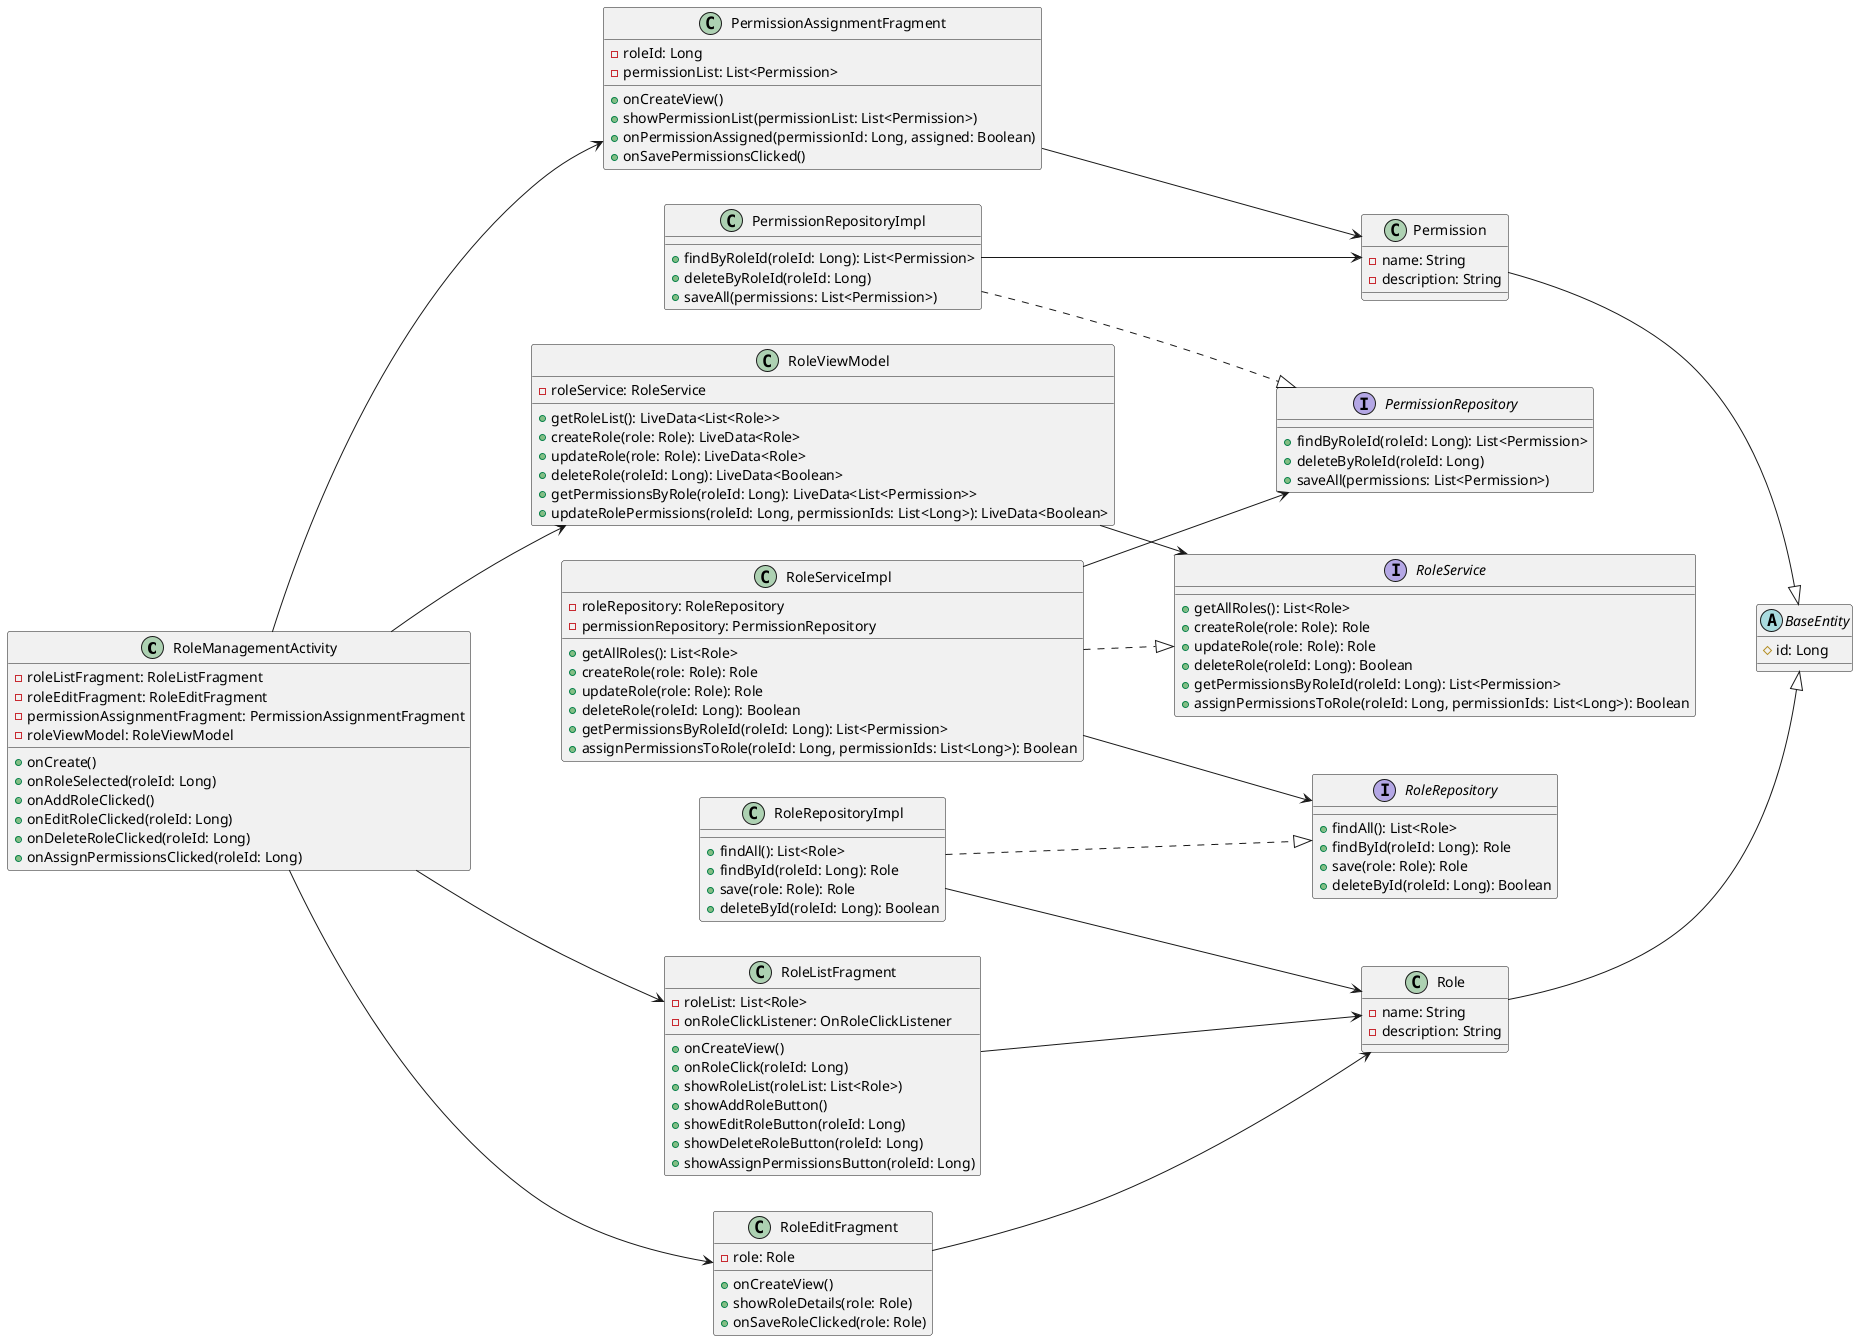 @startuml
left to right direction


    class RoleManagementActivity {
        - roleListFragment: RoleListFragment
        - roleEditFragment: RoleEditFragment
        - permissionAssignmentFragment: PermissionAssignmentFragment
        - roleViewModel: RoleViewModel
        + onCreate()
        + onRoleSelected(roleId: Long)
        + onAddRoleClicked()
        + onEditRoleClicked(roleId: Long)
        + onDeleteRoleClicked(roleId: Long)
        + onAssignPermissionsClicked(roleId: Long)
    }

    class RoleListFragment {
        - roleList: List<Role>
        - onRoleClickListener: OnRoleClickListener
        + onCreateView()
        + onRoleClick(roleId: Long)
        + showRoleList(roleList: List<Role>)
        + showAddRoleButton()
        + showEditRoleButton(roleId: Long)
        + showDeleteRoleButton(roleId: Long)
        + showAssignPermissionsButton(roleId: Long)
    }

    class RoleEditFragment {
        - role: Role
        + onCreateView()
        + showRoleDetails(role: Role)
        + onSaveRoleClicked(role: Role)
    }

    class PermissionAssignmentFragment {
        - roleId: Long
        - permissionList: List<Permission>
        + onCreateView()
        + showPermissionList(permissionList: List<Permission>)
        + onPermissionAssigned(permissionId: Long, assigned: Boolean)
        + onSavePermissionsClicked()
    }



    class RoleViewModel {
        - roleService: RoleService
        + getRoleList(): LiveData<List<Role>>
        + createRole(role: Role): LiveData<Role>
        + updateRole(role: Role): LiveData<Role>
        + deleteRole(roleId: Long): LiveData<Boolean>
        + getPermissionsByRole(roleId: Long): LiveData<List<Permission>>
        + updateRolePermissions(roleId: Long, permissionIds: List<Long>): LiveData<Boolean>
    }



    interface RoleService {
        + getAllRoles(): List<Role>
        + createRole(role: Role): Role
        + updateRole(role: Role): Role
        + deleteRole(roleId: Long): Boolean
        + getPermissionsByRoleId(roleId: Long): List<Permission>
        + assignPermissionsToRole(roleId: Long, permissionIds: List<Long>): Boolean
    }

    class RoleServiceImpl {
        - roleRepository: RoleRepository
        - permissionRepository: PermissionRepository
        + getAllRoles(): List<Role>
        + createRole(role: Role): Role
        + updateRole(role: Role): Role
        + deleteRole(roleId: Long): Boolean
        + getPermissionsByRoleId(roleId: Long): List<Permission>
        + assignPermissionsToRole(roleId: Long, permissionIds: List<Long>): Boolean
    }



    interface RoleRepository {
        + findAll(): List<Role>
        + findById(roleId: Long): Role
        + save(role: Role): Role
        + deleteById(roleId: Long): Boolean
    }

    interface PermissionRepository {
        + findByRoleId(roleId: Long): List<Permission>
        + deleteByRoleId(roleId: Long)
        + saveAll(permissions: List<Permission>)
    }

    class RoleRepositoryImpl {
        + findAll(): List<Role>
        + findById(roleId: Long): Role
        + save(role: Role): Role
        + deleteById(roleId: Long): Boolean
    }

    class PermissionRepositoryImpl {
        + findByRoleId(roleId: Long): List<Permission>
        + deleteByRoleId(roleId: Long)
        + saveAll(permissions: List<Permission>)
    }



    abstract class BaseEntity {
        # id: Long
    }

    class Role {
        - name: String
        - description: String
    }

    class Permission {
        - name: String
        - description: String
    }


RoleManagementActivity --> RoleListFragment
RoleManagementActivity --> RoleEditFragment
RoleManagementActivity --> PermissionAssignmentFragment
RoleManagementActivity --> RoleViewModel

RoleListFragment --> Role
RoleEditFragment --> Role
PermissionAssignmentFragment --> Permission

RoleViewModel --> RoleService

RoleServiceImpl ..|> RoleService
RoleServiceImpl --> RoleRepository
RoleServiceImpl --> PermissionRepository

RoleRepositoryImpl ..|> RoleRepository
PermissionRepositoryImpl ..|> PermissionRepository

RoleRepositoryImpl --> Role
PermissionRepositoryImpl --> Permission

Role --|> BaseEntity
Permission --|> BaseEntity
@enduml